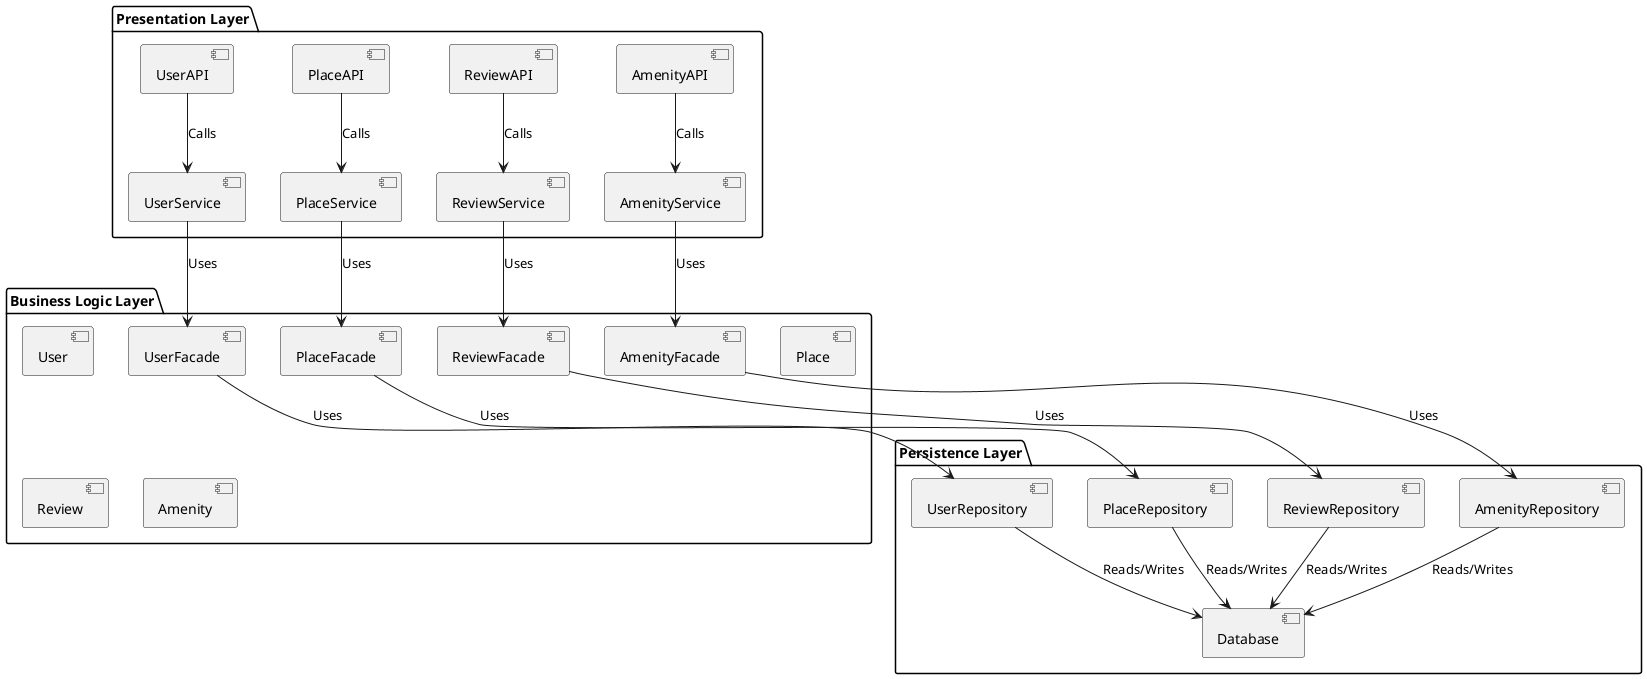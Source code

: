 @startuml

package "Presentation Layer" {
    [UserService]  
    [PlaceService]  
    [ReviewService]  
    [AmenityService]  
    [UserAPI]  
    [PlaceAPI]  
    [ReviewAPI]  
    [AmenityAPI]
}

package "Business Logic Layer" {
    [User]  
    [Place]  
    [Review]  
    [Amenity]  
    [UserFacade]  
    [PlaceFacade]  
    [ReviewFacade]  
    [AmenityFacade]  
}

package "Persistence Layer" {
    [UserRepository]  
    [PlaceRepository]  
    [ReviewRepository]  
    [AmenityRepository]  
    [Database]
}

' Communication between layers using facade
[UserService] -down-> [UserFacade] : Uses
[PlaceService] -down-> [PlaceFacade] : Uses
[ReviewService] -down-> [ReviewFacade] : Uses
[AmenityService] -down-> [AmenityFacade] : Uses

' Business Logic Layer to Persistence Layer interaction
[UserFacade] -down-> [UserRepository] : Uses
[PlaceFacade] -down-> [PlaceRepository] : Uses
[ReviewFacade] -down-> [ReviewRepository] : Uses
[AmenityFacade] -down-> [AmenityRepository] : Uses

' Persistence to Database interaction
[UserRepository] -down-> [Database] : Reads/Writes
[PlaceRepository] -down-> [Database] : Reads/Writes
[ReviewRepository] -down-> [Database] : Reads/Writes
[AmenityRepository] -down-> [Database] : Reads/Writes

' API layer interacts with Service layer
[UserAPI] --> [UserService] : Calls
[PlaceAPI] --> [PlaceService] : Calls
[ReviewAPI] --> [ReviewService] : Calls
[AmenityAPI] --> [AmenityService] : Calls

@enduml
